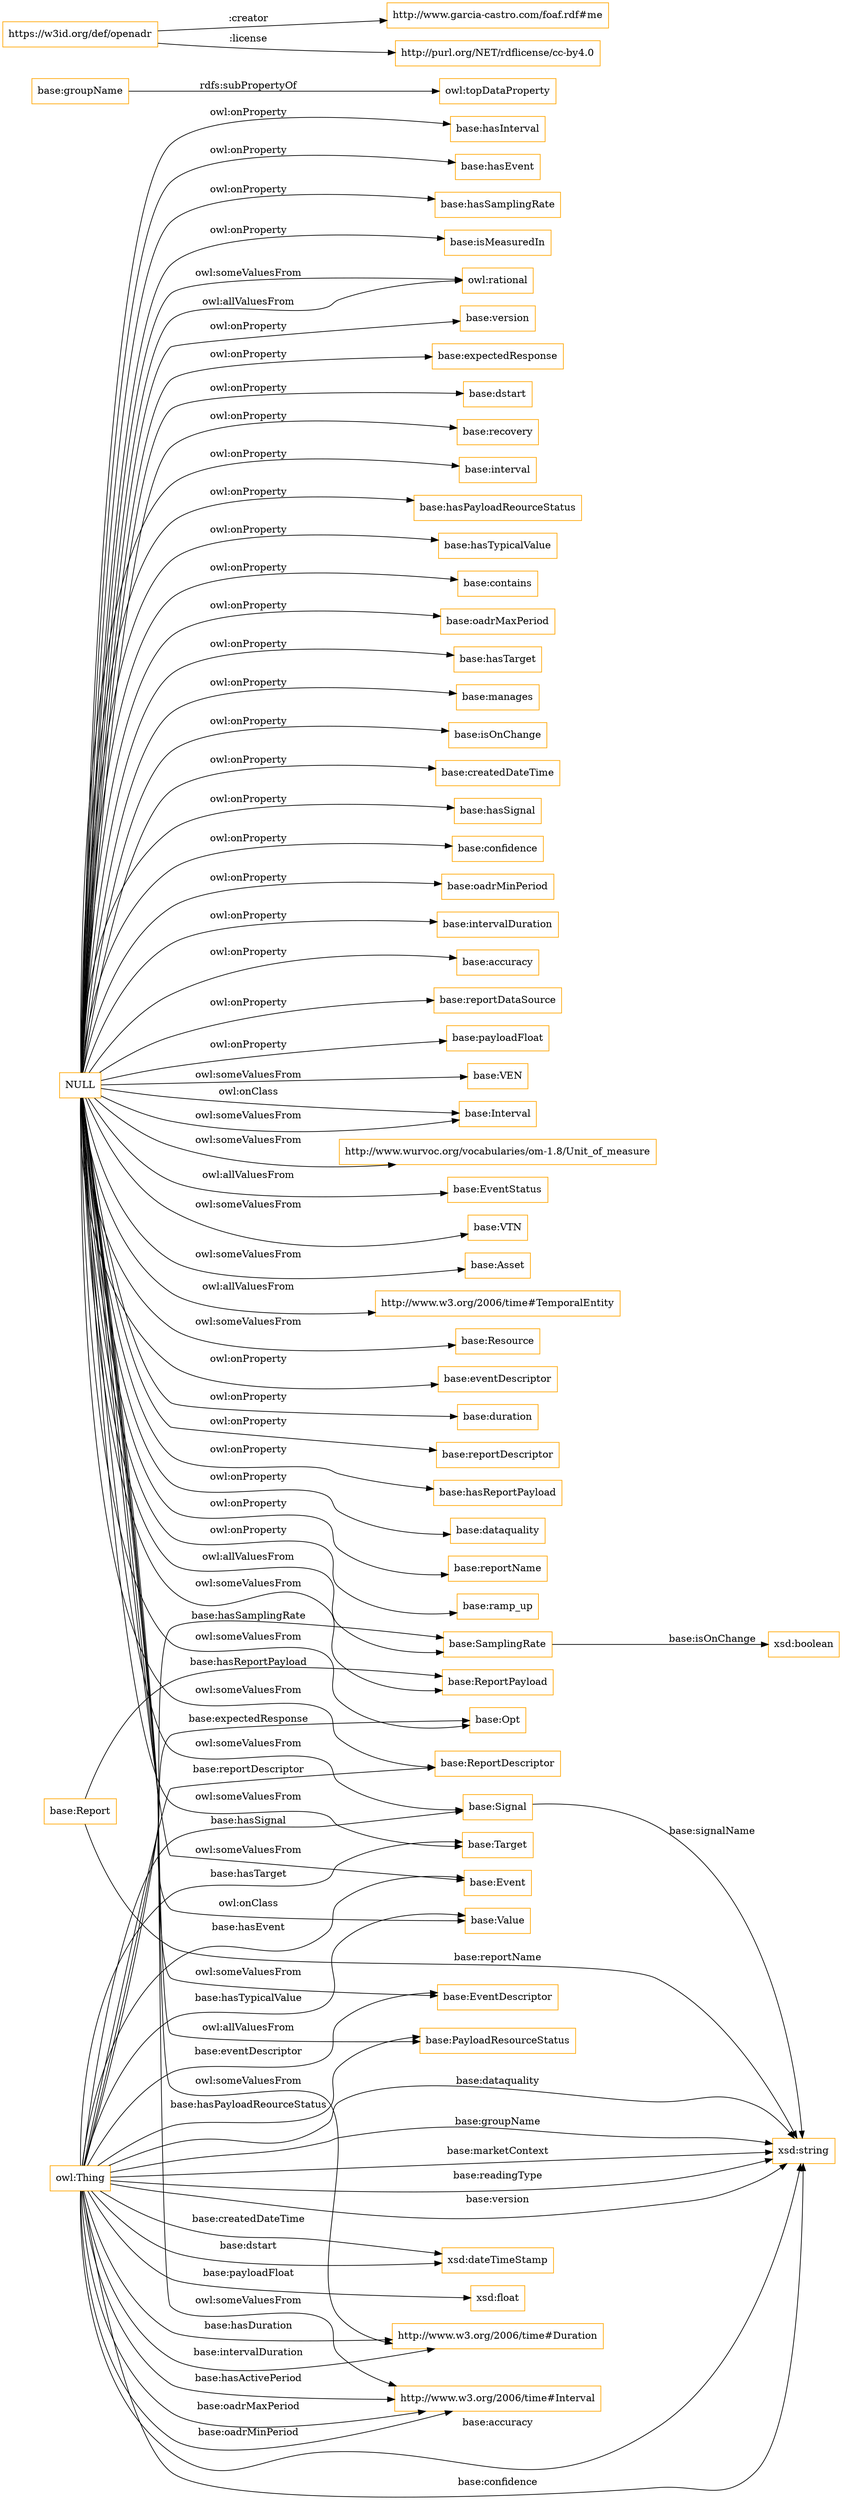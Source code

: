 digraph ar2dtool_diagram { 
rankdir=LR;
size="1501"
node [shape = rectangle, color="orange"]; "http://www.w3.org/2006/time#Duration" "base:VEN" "base:Interval" "base:Signal" "base:Opt" "http://www.wurvoc.org/vocabularies/om-1.8/Unit_of_measure" "base:EventStatus" "base:ReportDescriptor" "base:SamplingRate" "base:VTN" "base:Target" "base:Asset" "base:Event" "base:Value" "http://www.w3.org/2006/time#Interval" "http://www.w3.org/2006/time#TemporalEntity" "base:Resource" "base:EventDescriptor" "base:ReportPayload" "base:PayloadResourceStatus" "base:Report" ; /*classes style*/
	"NULL" -> "base:EventStatus" [ label = "owl:allValuesFrom" ];
	"NULL" -> "base:Signal" [ label = "owl:someValuesFrom" ];
	"NULL" -> "base:eventDescriptor" [ label = "owl:onProperty" ];
	"NULL" -> "base:duration" [ label = "owl:onProperty" ];
	"NULL" -> "base:Resource" [ label = "owl:someValuesFrom" ];
	"NULL" -> "http://www.w3.org/2006/time#TemporalEntity" [ label = "owl:allValuesFrom" ];
	"NULL" -> "base:reportDescriptor" [ label = "owl:onProperty" ];
	"NULL" -> "base:hasReportPayload" [ label = "owl:onProperty" ];
	"NULL" -> "base:dataquality" [ label = "owl:onProperty" ];
	"NULL" -> "base:reportName" [ label = "owl:onProperty" ];
	"NULL" -> "base:ramp_up" [ label = "owl:onProperty" ];
	"NULL" -> "base:hasInterval" [ label = "owl:onProperty" ];
	"NULL" -> "base:hasEvent" [ label = "owl:onProperty" ];
	"NULL" -> "base:hasSamplingRate" [ label = "owl:onProperty" ];
	"NULL" -> "http://www.w3.org/2006/time#Duration" [ label = "owl:someValuesFrom" ];
	"NULL" -> "base:Interval" [ label = "owl:onClass" ];
	"NULL" -> "base:EventDescriptor" [ label = "owl:someValuesFrom" ];
	"NULL" -> "base:isMeasuredIn" [ label = "owl:onProperty" ];
	"NULL" -> "owl:rational" [ label = "owl:someValuesFrom" ];
	"NULL" -> "base:version" [ label = "owl:onProperty" ];
	"NULL" -> "base:expectedResponse" [ label = "owl:onProperty" ];
	"NULL" -> "base:dstart" [ label = "owl:onProperty" ];
	"NULL" -> "base:recovery" [ label = "owl:onProperty" ];
	"NULL" -> "base:interval" [ label = "owl:onProperty" ];
	"NULL" -> "base:ReportDescriptor" [ label = "owl:someValuesFrom" ];
	"NULL" -> "base:Interval" [ label = "owl:someValuesFrom" ];
	"NULL" -> "base:hasPayloadReourceStatus" [ label = "owl:onProperty" ];
	"NULL" -> "base:hasTypicalValue" [ label = "owl:onProperty" ];
	"NULL" -> "base:contains" [ label = "owl:onProperty" ];
	"NULL" -> "base:oadrMaxPeriod" [ label = "owl:onProperty" ];
	"NULL" -> "base:SamplingRate" [ label = "owl:allValuesFrom" ];
	"NULL" -> "base:hasTarget" [ label = "owl:onProperty" ];
	"NULL" -> "base:manages" [ label = "owl:onProperty" ];
	"NULL" -> "base:VEN" [ label = "owl:someValuesFrom" ];
	"NULL" -> "base:isOnChange" [ label = "owl:onProperty" ];
	"NULL" -> "base:PayloadResourceStatus" [ label = "owl:allValuesFrom" ];
	"NULL" -> "base:createdDateTime" [ label = "owl:onProperty" ];
	"NULL" -> "base:hasSignal" [ label = "owl:onProperty" ];
	"NULL" -> "base:Value" [ label = "owl:onClass" ];
	"NULL" -> "base:confidence" [ label = "owl:onProperty" ];
	"NULL" -> "base:Opt" [ label = "owl:someValuesFrom" ];
	"NULL" -> "base:oadrMinPeriod" [ label = "owl:onProperty" ];
	"NULL" -> "http://www.wurvoc.org/vocabularies/om-1.8/Unit_of_measure" [ label = "owl:someValuesFrom" ];
	"NULL" -> "base:VTN" [ label = "owl:someValuesFrom" ];
	"NULL" -> "base:ReportPayload" [ label = "owl:someValuesFrom" ];
	"NULL" -> "base:Asset" [ label = "owl:someValuesFrom" ];
	"NULL" -> "base:intervalDuration" [ label = "owl:onProperty" ];
	"NULL" -> "base:accuracy" [ label = "owl:onProperty" ];
	"NULL" -> "base:Target" [ label = "owl:someValuesFrom" ];
	"NULL" -> "http://www.w3.org/2006/time#Interval" [ label = "owl:someValuesFrom" ];
	"NULL" -> "owl:rational" [ label = "owl:allValuesFrom" ];
	"NULL" -> "base:reportDataSource" [ label = "owl:onProperty" ];
	"NULL" -> "base:Event" [ label = "owl:someValuesFrom" ];
	"NULL" -> "base:payloadFloat" [ label = "owl:onProperty" ];
	"base:groupName" -> "owl:topDataProperty" [ label = "rdfs:subPropertyOf" ];
	"https://w3id.org/def/openadr" -> "http://www.garcia-castro.com/foaf.rdf#me" [ label = ":creator" ];
	"https://w3id.org/def/openadr" -> "http://purl.org/NET/rdflicense/cc-by4.0" [ label = ":license" ];
	"owl:Thing" -> "xsd:string" [ label = "base:confidence" ];
	"owl:Thing" -> "xsd:dateTimeStamp" [ label = "base:dstart" ];
	"owl:Thing" -> "xsd:string" [ label = "base:dataquality" ];
	"owl:Thing" -> "base:Value" [ label = "base:hasTypicalValue" ];
	"base:Signal" -> "xsd:string" [ label = "base:signalName" ];
	"owl:Thing" -> "xsd:float" [ label = "base:payloadFloat" ];
	"owl:Thing" -> "base:Event" [ label = "base:hasEvent" ];
	"owl:Thing" -> "http://www.w3.org/2006/time#Interval" [ label = "base:oadrMinPeriod" ];
	"owl:Thing" -> "http://www.w3.org/2006/time#Interval" [ label = "base:hasActivePeriod" ];
	"owl:Thing" -> "http://www.w3.org/2006/time#Duration" [ label = "base:intervalDuration" ];
	"owl:Thing" -> "xsd:string" [ label = "base:groupName" ];
	"owl:Thing" -> "xsd:string" [ label = "base:marketContext" ];
	"owl:Thing" -> "xsd:string" [ label = "base:readingType" ];
	"owl:Thing" -> "base:Target" [ label = "base:hasTarget" ];
	"owl:Thing" -> "http://www.w3.org/2006/time#Interval" [ label = "base:oadrMaxPeriod" ];
	"owl:Thing" -> "base:Signal" [ label = "base:hasSignal" ];
	"owl:Thing" -> "xsd:dateTimeStamp" [ label = "base:createdDateTime" ];
	"owl:Thing" -> "base:Opt" [ label = "base:expectedResponse" ];
	"owl:Thing" -> "base:EventDescriptor" [ label = "base:eventDescriptor" ];
	"base:Report" -> "xsd:string" [ label = "base:reportName" ];
	"owl:Thing" -> "base:PayloadResourceStatus" [ label = "base:hasPayloadReourceStatus" ];
	"owl:Thing" -> "xsd:string" [ label = "base:version" ];
	"base:SamplingRate" -> "xsd:boolean" [ label = "base:isOnChange" ];
	"owl:Thing" -> "http://www.w3.org/2006/time#Duration" [ label = "base:hasDuration" ];
	"owl:Thing" -> "base:ReportDescriptor" [ label = "base:reportDescriptor" ];
	"owl:Thing" -> "base:SamplingRate" [ label = "base:hasSamplingRate" ];
	"base:Report" -> "base:ReportPayload" [ label = "base:hasReportPayload" ];
	"owl:Thing" -> "xsd:string" [ label = "base:accuracy" ];

}
